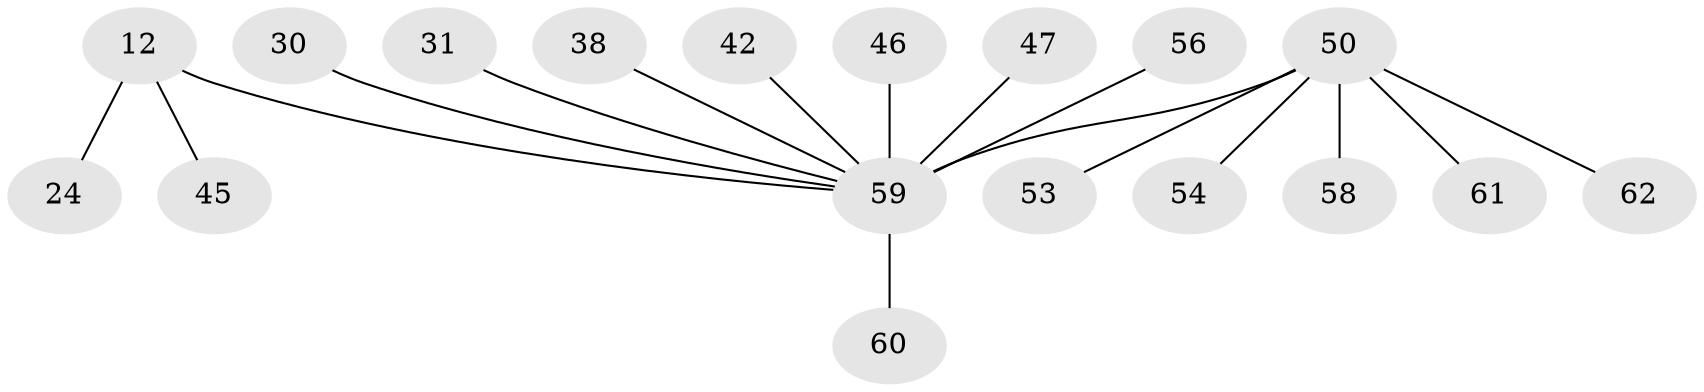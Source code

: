// original degree distribution, {4: 0.03225806451612903, 8: 0.016129032258064516, 6: 0.06451612903225806, 5: 0.04838709677419355, 3: 0.11290322580645161, 9: 0.016129032258064516, 10: 0.016129032258064516, 2: 0.1935483870967742, 1: 0.5}
// Generated by graph-tools (version 1.1) at 2025/58/03/04/25 21:58:20]
// undirected, 18 vertices, 17 edges
graph export_dot {
graph [start="1"]
  node [color=gray90,style=filled];
  12 [super="+10+8"];
  24;
  30;
  31;
  38;
  42;
  45;
  46;
  47 [super="+44"];
  50 [super="+17+23+49+39+34"];
  53;
  54;
  56 [super="+41"];
  58;
  59 [super="+48+9+33+21+25"];
  60 [super="+43"];
  61;
  62 [super="+57"];
  12 -- 24;
  12 -- 59 [weight=7];
  12 -- 45;
  30 -- 59;
  31 -- 59;
  38 -- 59;
  42 -- 59;
  46 -- 59;
  47 -- 59;
  50 -- 53;
  50 -- 54;
  50 -- 61;
  50 -- 58;
  50 -- 62;
  50 -- 59 [weight=9];
  56 -- 59;
  59 -- 60;
}
